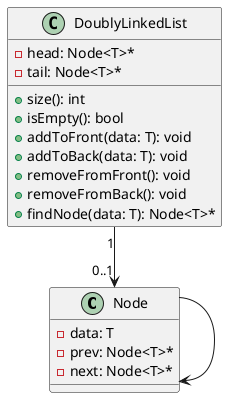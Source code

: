@startuml
class Node {
  - data: T
  - prev: Node<T>*
  - next: Node<T>*
}

class DoublyLinkedList {
  - head: Node<T>*
  - tail: Node<T>*
  + size(): int
  + isEmpty(): bool
  + addToFront(data: T): void
  + addToBack(data: T): void
  + removeFromFront(): void
  + removeFromBack(): void
  + findNode(data: T): Node<T>*
}

Node --> Node
DoublyLinkedList "1" --> "0..1" Node
@enduml